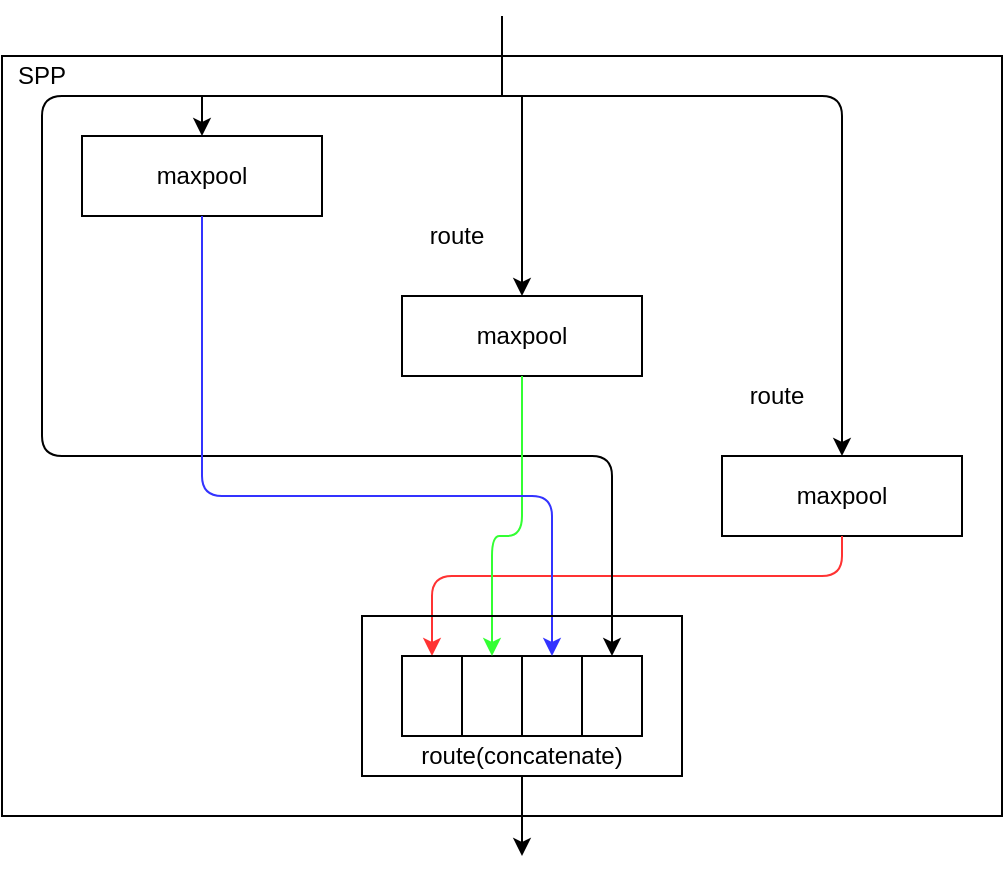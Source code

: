 <mxfile version="14.1.8" type="device"><diagram id="ZTErSquzPkbZSg4YV8LR" name="Page-1"><mxGraphModel dx="710" dy="946" grid="1" gridSize="10" guides="1" tooltips="1" connect="1" arrows="1" fold="1" page="1" pageScale="1" pageWidth="850" pageHeight="1100" math="1" shadow="0"><root><mxCell id="0"/><mxCell id="1" parent="0"/><mxCell id="9N-fCDC3WxQ4q7chyKRX-77" value="" style="rounded=0;whiteSpace=wrap;html=1;fillColor=none;" vertex="1" parent="1"><mxGeometry x="200" y="160" width="500" height="380" as="geometry"/></mxCell><mxCell id="9N-fCDC3WxQ4q7chyKRX-55" value="maxpool" style="rounded=0;whiteSpace=wrap;html=1;fillColor=none;" vertex="1" parent="1"><mxGeometry x="240" y="200" width="120" height="40" as="geometry"/></mxCell><mxCell id="9N-fCDC3WxQ4q7chyKRX-56" value="" style="endArrow=classic;html=1;entryX=0.5;entryY=0;entryDx=0;entryDy=0;rounded=0;" edge="1" parent="1" target="9N-fCDC3WxQ4q7chyKRX-55"><mxGeometry width="50" height="50" relative="1" as="geometry"><mxPoint x="450" y="140" as="sourcePoint"/><mxPoint x="420" y="340" as="targetPoint"/><Array as="points"><mxPoint x="450" y="180"/><mxPoint x="300" y="180"/></Array></mxGeometry></mxCell><mxCell id="9N-fCDC3WxQ4q7chyKRX-57" value="" style="endArrow=classic;html=1;entryX=0.5;entryY=0;entryDx=0;entryDy=0;rounded=0;" edge="1" parent="1" target="9N-fCDC3WxQ4q7chyKRX-58"><mxGeometry width="50" height="50" relative="1" as="geometry"><mxPoint x="300" y="180" as="sourcePoint"/><mxPoint x="440" y="180" as="targetPoint"/><Array as="points"><mxPoint x="460" y="180"/></Array></mxGeometry></mxCell><mxCell id="9N-fCDC3WxQ4q7chyKRX-58" value="maxpool" style="rounded=0;whiteSpace=wrap;html=1;fillColor=none;" vertex="1" parent="1"><mxGeometry x="400" y="280" width="120" height="40" as="geometry"/></mxCell><mxCell id="9N-fCDC3WxQ4q7chyKRX-60" value="route" style="text;html=1;strokeColor=none;fillColor=none;align=center;verticalAlign=middle;whiteSpace=wrap;rounded=0;" vertex="1" parent="1"><mxGeometry x="410" y="240" width="35" height="20" as="geometry"/></mxCell><mxCell id="9N-fCDC3WxQ4q7chyKRX-63" value="maxpool" style="rounded=0;whiteSpace=wrap;html=1;fillColor=none;" vertex="1" parent="1"><mxGeometry x="560" y="360" width="120" height="40" as="geometry"/></mxCell><mxCell id="9N-fCDC3WxQ4q7chyKRX-64" value="route" style="text;html=1;strokeColor=none;fillColor=none;align=center;verticalAlign=middle;whiteSpace=wrap;rounded=0;" vertex="1" parent="1"><mxGeometry x="570" y="320" width="35" height="20" as="geometry"/></mxCell><mxCell id="9N-fCDC3WxQ4q7chyKRX-65" value="" style="endArrow=classic;html=1;entryX=0.5;entryY=0;entryDx=0;entryDy=0;" edge="1" parent="1" target="9N-fCDC3WxQ4q7chyKRX-63"><mxGeometry width="50" height="50" relative="1" as="geometry"><mxPoint x="300" y="180" as="sourcePoint"/><mxPoint x="640" y="280" as="targetPoint"/><Array as="points"><mxPoint x="620" y="180"/></Array></mxGeometry></mxCell><mxCell id="9N-fCDC3WxQ4q7chyKRX-66" value="" style="endArrow=classic;html=1;exitX=0.5;exitY=1;exitDx=0;exitDy=0;entryX=0.5;entryY=0;entryDx=0;entryDy=0;fillColor=#e51400;strokeColor=#FF3333;" edge="1" parent="1" source="9N-fCDC3WxQ4q7chyKRX-63" target="9N-fCDC3WxQ4q7chyKRX-70"><mxGeometry width="50" height="50" relative="1" as="geometry"><mxPoint x="370" y="440" as="sourcePoint"/><mxPoint x="360" y="440" as="targetPoint"/><Array as="points"><mxPoint x="620" y="420"/><mxPoint x="415" y="420"/></Array></mxGeometry></mxCell><mxCell id="9N-fCDC3WxQ4q7chyKRX-67" value="" style="rounded=0;whiteSpace=wrap;html=1;fillColor=none;" vertex="1" parent="1"><mxGeometry x="430" y="460" width="30" height="40" as="geometry"/></mxCell><mxCell id="9N-fCDC3WxQ4q7chyKRX-68" value="" style="rounded=0;whiteSpace=wrap;html=1;fillColor=none;" vertex="1" parent="1"><mxGeometry x="460" y="460" width="30" height="40" as="geometry"/></mxCell><mxCell id="9N-fCDC3WxQ4q7chyKRX-69" value="" style="rounded=0;whiteSpace=wrap;html=1;fillColor=none;" vertex="1" parent="1"><mxGeometry x="490" y="460" width="30" height="40" as="geometry"/></mxCell><mxCell id="9N-fCDC3WxQ4q7chyKRX-70" value="" style="rounded=0;whiteSpace=wrap;html=1;fillColor=none;" vertex="1" parent="1"><mxGeometry x="400" y="460" width="30" height="40" as="geometry"/></mxCell><mxCell id="9N-fCDC3WxQ4q7chyKRX-71" value="" style="endArrow=classic;html=1;entryX=0.5;entryY=0;entryDx=0;entryDy=0;" edge="1" parent="1" target="9N-fCDC3WxQ4q7chyKRX-69"><mxGeometry width="50" height="50" relative="1" as="geometry"><mxPoint x="300" y="180" as="sourcePoint"/><mxPoint x="530" y="440" as="targetPoint"/><Array as="points"><mxPoint x="220" y="180"/><mxPoint x="220" y="360"/><mxPoint x="505" y="360"/></Array></mxGeometry></mxCell><mxCell id="9N-fCDC3WxQ4q7chyKRX-72" value="" style="endArrow=classic;html=1;exitX=0.5;exitY=1;exitDx=0;exitDy=0;entryX=0.5;entryY=0;entryDx=0;entryDy=0;strokeColor=#33FF33;" edge="1" parent="1" source="9N-fCDC3WxQ4q7chyKRX-58" target="9N-fCDC3WxQ4q7chyKRX-67"><mxGeometry width="50" height="50" relative="1" as="geometry"><mxPoint x="370" y="390" as="sourcePoint"/><mxPoint x="420" y="340" as="targetPoint"/><Array as="points"><mxPoint x="460" y="400"/><mxPoint x="445" y="400"/></Array></mxGeometry></mxCell><mxCell id="9N-fCDC3WxQ4q7chyKRX-73" value="" style="endArrow=classic;html=1;exitX=0.5;exitY=1;exitDx=0;exitDy=0;entryX=0.5;entryY=0;entryDx=0;entryDy=0;strokeColor=#3333FF;" edge="1" parent="1" source="9N-fCDC3WxQ4q7chyKRX-55" target="9N-fCDC3WxQ4q7chyKRX-68"><mxGeometry width="50" height="50" relative="1" as="geometry"><mxPoint x="305" y="270" as="sourcePoint"/><mxPoint x="290" y="420" as="targetPoint"/><Array as="points"><mxPoint x="300" y="380"/><mxPoint x="475" y="380"/></Array></mxGeometry></mxCell><mxCell id="9N-fCDC3WxQ4q7chyKRX-74" value="" style="rounded=0;whiteSpace=wrap;html=1;fillColor=none;" vertex="1" parent="1"><mxGeometry x="380" y="440" width="160" height="80" as="geometry"/></mxCell><mxCell id="9N-fCDC3WxQ4q7chyKRX-75" value="route(concatenate)" style="text;html=1;strokeColor=none;fillColor=none;align=center;verticalAlign=middle;whiteSpace=wrap;rounded=0;" vertex="1" parent="1"><mxGeometry x="405" y="500" width="110" height="20" as="geometry"/></mxCell><mxCell id="9N-fCDC3WxQ4q7chyKRX-78" value="" style="endArrow=classic;html=1;exitX=0.5;exitY=1;exitDx=0;exitDy=0;" edge="1" parent="1" source="9N-fCDC3WxQ4q7chyKRX-75"><mxGeometry width="50" height="50" relative="1" as="geometry"><mxPoint x="370" y="390" as="sourcePoint"/><mxPoint x="460" y="560" as="targetPoint"/></mxGeometry></mxCell><mxCell id="9N-fCDC3WxQ4q7chyKRX-79" value="SPP" style="text;html=1;strokeColor=none;fillColor=none;align=center;verticalAlign=middle;whiteSpace=wrap;rounded=0;" vertex="1" parent="1"><mxGeometry x="200" y="160" width="40" height="20" as="geometry"/></mxCell></root></mxGraphModel></diagram></mxfile>